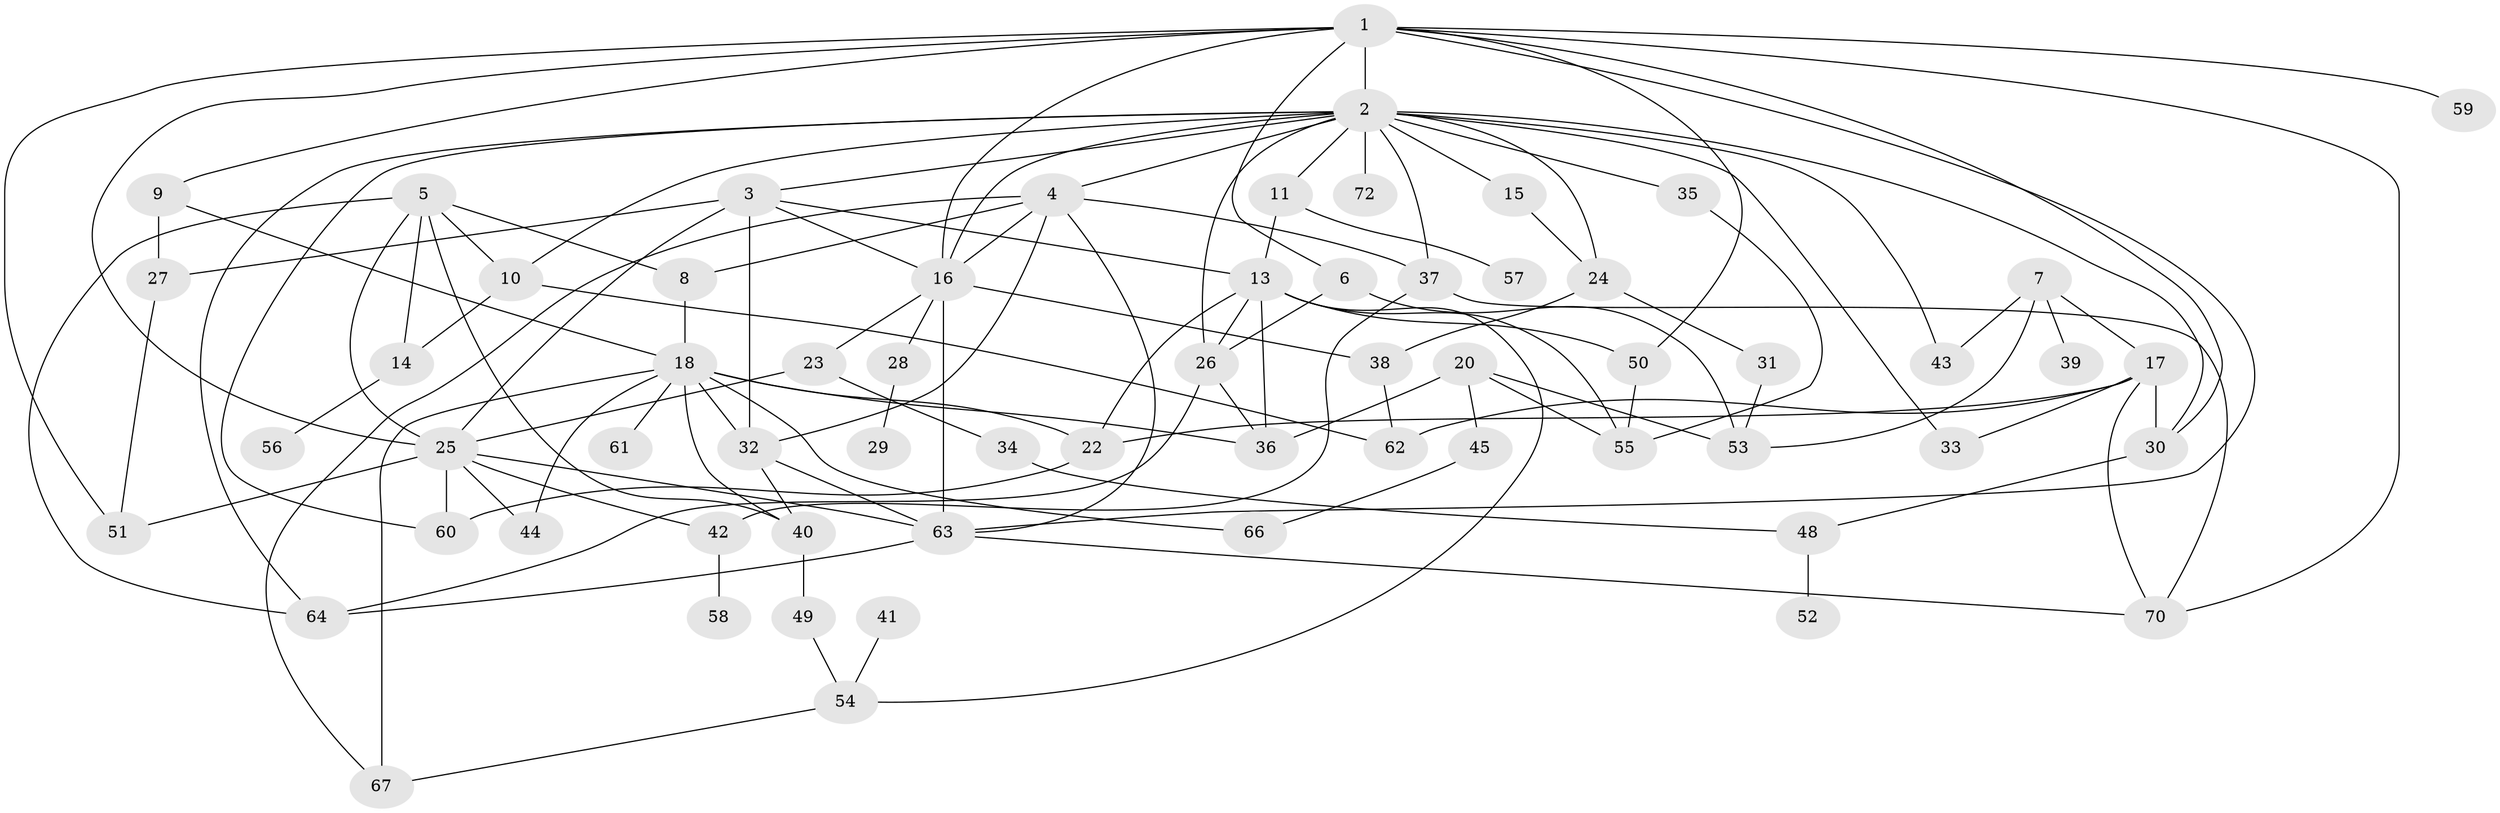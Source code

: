 // original degree distribution, {6: 0.06993006993006994, 5: 0.0979020979020979, 3: 0.23776223776223776, 2: 0.24475524475524477, 1: 0.16783216783216784, 0: 0.06293706293706294, 4: 0.11888111888111888}
// Generated by graph-tools (version 1.1) at 2025/48/03/04/25 22:48:26]
// undirected, 63 vertices, 119 edges
graph export_dot {
  node [color=gray90,style=filled];
  1;
  2;
  3;
  4;
  5;
  6;
  7;
  8;
  9;
  10;
  11;
  13;
  14;
  15;
  16;
  17;
  18;
  20;
  22;
  23;
  24;
  25;
  26;
  27;
  28;
  29;
  30;
  31;
  32;
  33;
  34;
  35;
  36;
  37;
  38;
  39;
  40;
  41;
  42;
  43;
  44;
  45;
  48;
  49;
  50;
  51;
  52;
  53;
  54;
  55;
  56;
  57;
  58;
  59;
  60;
  61;
  62;
  63;
  64;
  66;
  67;
  70;
  72;
  1 -- 2 [weight=3.0];
  1 -- 6 [weight=1.0];
  1 -- 9 [weight=1.0];
  1 -- 16 [weight=1.0];
  1 -- 25 [weight=1.0];
  1 -- 30 [weight=1.0];
  1 -- 50 [weight=1.0];
  1 -- 51 [weight=1.0];
  1 -- 59 [weight=1.0];
  1 -- 63 [weight=1.0];
  1 -- 70 [weight=1.0];
  2 -- 3 [weight=1.0];
  2 -- 4 [weight=1.0];
  2 -- 10 [weight=1.0];
  2 -- 11 [weight=1.0];
  2 -- 15 [weight=1.0];
  2 -- 16 [weight=1.0];
  2 -- 24 [weight=1.0];
  2 -- 26 [weight=1.0];
  2 -- 30 [weight=1.0];
  2 -- 33 [weight=1.0];
  2 -- 35 [weight=1.0];
  2 -- 37 [weight=2.0];
  2 -- 43 [weight=1.0];
  2 -- 60 [weight=1.0];
  2 -- 64 [weight=1.0];
  2 -- 72 [weight=1.0];
  3 -- 13 [weight=1.0];
  3 -- 16 [weight=1.0];
  3 -- 25 [weight=2.0];
  3 -- 27 [weight=1.0];
  3 -- 32 [weight=3.0];
  4 -- 8 [weight=1.0];
  4 -- 16 [weight=1.0];
  4 -- 32 [weight=1.0];
  4 -- 37 [weight=1.0];
  4 -- 63 [weight=1.0];
  4 -- 67 [weight=1.0];
  5 -- 8 [weight=1.0];
  5 -- 10 [weight=1.0];
  5 -- 14 [weight=1.0];
  5 -- 25 [weight=1.0];
  5 -- 40 [weight=1.0];
  5 -- 64 [weight=1.0];
  6 -- 26 [weight=1.0];
  6 -- 53 [weight=1.0];
  7 -- 17 [weight=1.0];
  7 -- 39 [weight=1.0];
  7 -- 43 [weight=1.0];
  7 -- 53 [weight=1.0];
  8 -- 18 [weight=1.0];
  9 -- 18 [weight=1.0];
  9 -- 27 [weight=1.0];
  10 -- 14 [weight=1.0];
  10 -- 62 [weight=1.0];
  11 -- 13 [weight=1.0];
  11 -- 57 [weight=1.0];
  13 -- 22 [weight=1.0];
  13 -- 26 [weight=1.0];
  13 -- 36 [weight=1.0];
  13 -- 50 [weight=1.0];
  13 -- 54 [weight=1.0];
  13 -- 55 [weight=1.0];
  14 -- 56 [weight=1.0];
  15 -- 24 [weight=1.0];
  16 -- 23 [weight=1.0];
  16 -- 28 [weight=1.0];
  16 -- 38 [weight=1.0];
  16 -- 63 [weight=1.0];
  17 -- 22 [weight=1.0];
  17 -- 30 [weight=1.0];
  17 -- 33 [weight=1.0];
  17 -- 62 [weight=1.0];
  17 -- 70 [weight=1.0];
  18 -- 22 [weight=1.0];
  18 -- 32 [weight=1.0];
  18 -- 36 [weight=1.0];
  18 -- 40 [weight=1.0];
  18 -- 44 [weight=1.0];
  18 -- 61 [weight=1.0];
  18 -- 66 [weight=1.0];
  18 -- 67 [weight=1.0];
  20 -- 36 [weight=1.0];
  20 -- 45 [weight=1.0];
  20 -- 53 [weight=1.0];
  20 -- 55 [weight=1.0];
  22 -- 60 [weight=1.0];
  23 -- 25 [weight=1.0];
  23 -- 34 [weight=1.0];
  24 -- 31 [weight=1.0];
  24 -- 38 [weight=1.0];
  25 -- 42 [weight=1.0];
  25 -- 44 [weight=2.0];
  25 -- 51 [weight=1.0];
  25 -- 60 [weight=1.0];
  25 -- 63 [weight=1.0];
  26 -- 36 [weight=1.0];
  26 -- 64 [weight=1.0];
  27 -- 51 [weight=1.0];
  28 -- 29 [weight=1.0];
  30 -- 48 [weight=1.0];
  31 -- 53 [weight=1.0];
  32 -- 40 [weight=1.0];
  32 -- 63 [weight=1.0];
  34 -- 48 [weight=1.0];
  35 -- 55 [weight=1.0];
  37 -- 42 [weight=1.0];
  37 -- 70 [weight=1.0];
  38 -- 62 [weight=1.0];
  40 -- 49 [weight=1.0];
  41 -- 54 [weight=1.0];
  42 -- 58 [weight=1.0];
  45 -- 66 [weight=1.0];
  48 -- 52 [weight=1.0];
  49 -- 54 [weight=1.0];
  50 -- 55 [weight=1.0];
  54 -- 67 [weight=1.0];
  63 -- 64 [weight=1.0];
  63 -- 70 [weight=1.0];
}
